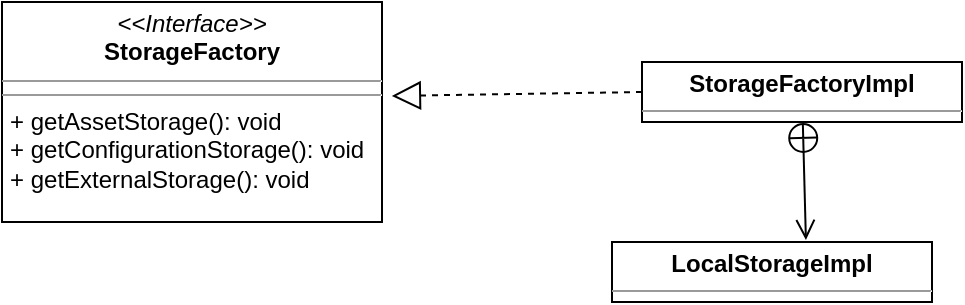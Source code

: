 <mxfile version="14.9.9" type="device"><diagram id="b2z0JO9b7pRilU6ccGoj" name="Page-1"><mxGraphModel dx="1422" dy="726" grid="1" gridSize="10" guides="1" tooltips="1" connect="1" arrows="1" fold="1" page="1" pageScale="1" pageWidth="850" pageHeight="1100" math="0" shadow="0"><root><mxCell id="0"/><mxCell id="1" parent="0"/><mxCell id="zCq07Iagp_asJbKNFdST-1" value="&lt;p style=&quot;margin: 0px ; margin-top: 4px ; text-align: center&quot;&gt;&lt;i&gt;&amp;lt;&amp;lt;Interface&amp;gt;&amp;gt;&lt;/i&gt;&lt;br&gt;&lt;b&gt;StorageFactory&lt;/b&gt;&lt;br&gt;&lt;/p&gt;&lt;hr size=&quot;1&quot;&gt;&lt;hr size=&quot;1&quot;&gt;&lt;p style=&quot;margin: 0px ; margin-left: 4px&quot;&gt;+ getAssetStorage(): void&lt;br&gt;&lt;/p&gt;&lt;p style=&quot;margin: 0px ; margin-left: 4px&quot;&gt;+ getConfigurationStorage(): void&lt;/p&gt;&lt;p style=&quot;margin: 0px ; margin-left: 4px&quot;&gt;+ getExternalStorage(): void&lt;br&gt;&lt;/p&gt;" style="verticalAlign=top;align=left;overflow=fill;fontSize=12;fontFamily=Helvetica;html=1;" vertex="1" parent="1"><mxGeometry x="40" y="40" width="190" height="110" as="geometry"/></mxCell><mxCell id="zCq07Iagp_asJbKNFdST-3" value="&lt;p style=&quot;margin: 0px ; margin-top: 4px ; text-align: center&quot;&gt;&lt;b&gt;StorageFactoryImpl&lt;/b&gt;&lt;br&gt;&lt;/p&gt;&lt;hr size=&quot;1&quot;&gt;&lt;p style=&quot;margin: 0px ; margin-left: 4px&quot;&gt;+ field: Type&lt;/p&gt;&lt;hr size=&quot;1&quot;&gt;&lt;p style=&quot;margin: 0px ; margin-left: 4px&quot;&gt;+ method(): Type&lt;/p&gt;" style="verticalAlign=top;align=left;overflow=fill;fontSize=12;fontFamily=Helvetica;html=1;" vertex="1" parent="1"><mxGeometry x="360" y="70" width="160" height="30" as="geometry"/></mxCell><mxCell id="zCq07Iagp_asJbKNFdST-4" value="" style="endArrow=block;dashed=1;endFill=0;endSize=12;html=1;exitX=0;exitY=0.5;exitDx=0;exitDy=0;entryX=1.026;entryY=0.427;entryDx=0;entryDy=0;entryPerimeter=0;" edge="1" parent="1" source="zCq07Iagp_asJbKNFdST-3" target="zCq07Iagp_asJbKNFdST-1"><mxGeometry width="160" relative="1" as="geometry"><mxPoint x="340" y="370" as="sourcePoint"/><mxPoint x="500" y="370" as="targetPoint"/></mxGeometry></mxCell><mxCell id="zCq07Iagp_asJbKNFdST-5" value="" style="endArrow=open;startArrow=circlePlus;endFill=0;startFill=0;endSize=8;html=1;entryX=0.606;entryY=-0.033;entryDx=0;entryDy=0;entryPerimeter=0;" edge="1" parent="1" source="zCq07Iagp_asJbKNFdST-3" target="zCq07Iagp_asJbKNFdST-6"><mxGeometry width="160" relative="1" as="geometry"><mxPoint x="340" y="370" as="sourcePoint"/><mxPoint x="370" y="170" as="targetPoint"/></mxGeometry></mxCell><mxCell id="zCq07Iagp_asJbKNFdST-6" value="&lt;p style=&quot;margin: 0px ; margin-top: 4px ; text-align: center&quot;&gt;&lt;b&gt;LocalStorageImpl&lt;/b&gt;&lt;br&gt;&lt;/p&gt;&lt;hr size=&quot;1&quot;&gt;&lt;p style=&quot;margin: 0px ; margin-left: 4px&quot;&gt;+ field: Type&lt;/p&gt;&lt;hr size=&quot;1&quot;&gt;&lt;p style=&quot;margin: 0px ; margin-left: 4px&quot;&gt;+ method(): Type&lt;/p&gt;" style="verticalAlign=top;align=left;overflow=fill;fontSize=12;fontFamily=Helvetica;html=1;" vertex="1" parent="1"><mxGeometry x="345" y="160" width="160" height="30" as="geometry"/></mxCell></root></mxGraphModel></diagram></mxfile>